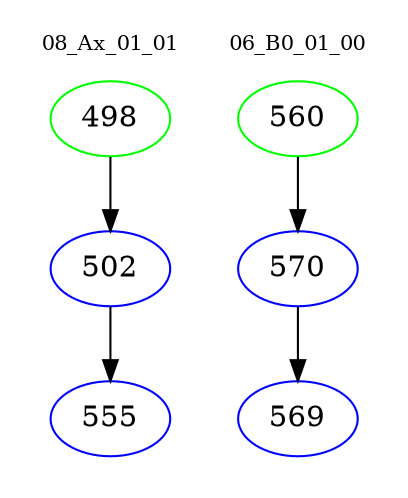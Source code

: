 digraph{
subgraph cluster_0 {
color = white
label = "08_Ax_01_01";
fontsize=10;
T0_498 [label="498", color="green"]
T0_498 -> T0_502 [color="black"]
T0_502 [label="502", color="blue"]
T0_502 -> T0_555 [color="black"]
T0_555 [label="555", color="blue"]
}
subgraph cluster_1 {
color = white
label = "06_B0_01_00";
fontsize=10;
T1_560 [label="560", color="green"]
T1_560 -> T1_570 [color="black"]
T1_570 [label="570", color="blue"]
T1_570 -> T1_569 [color="black"]
T1_569 [label="569", color="blue"]
}
}
